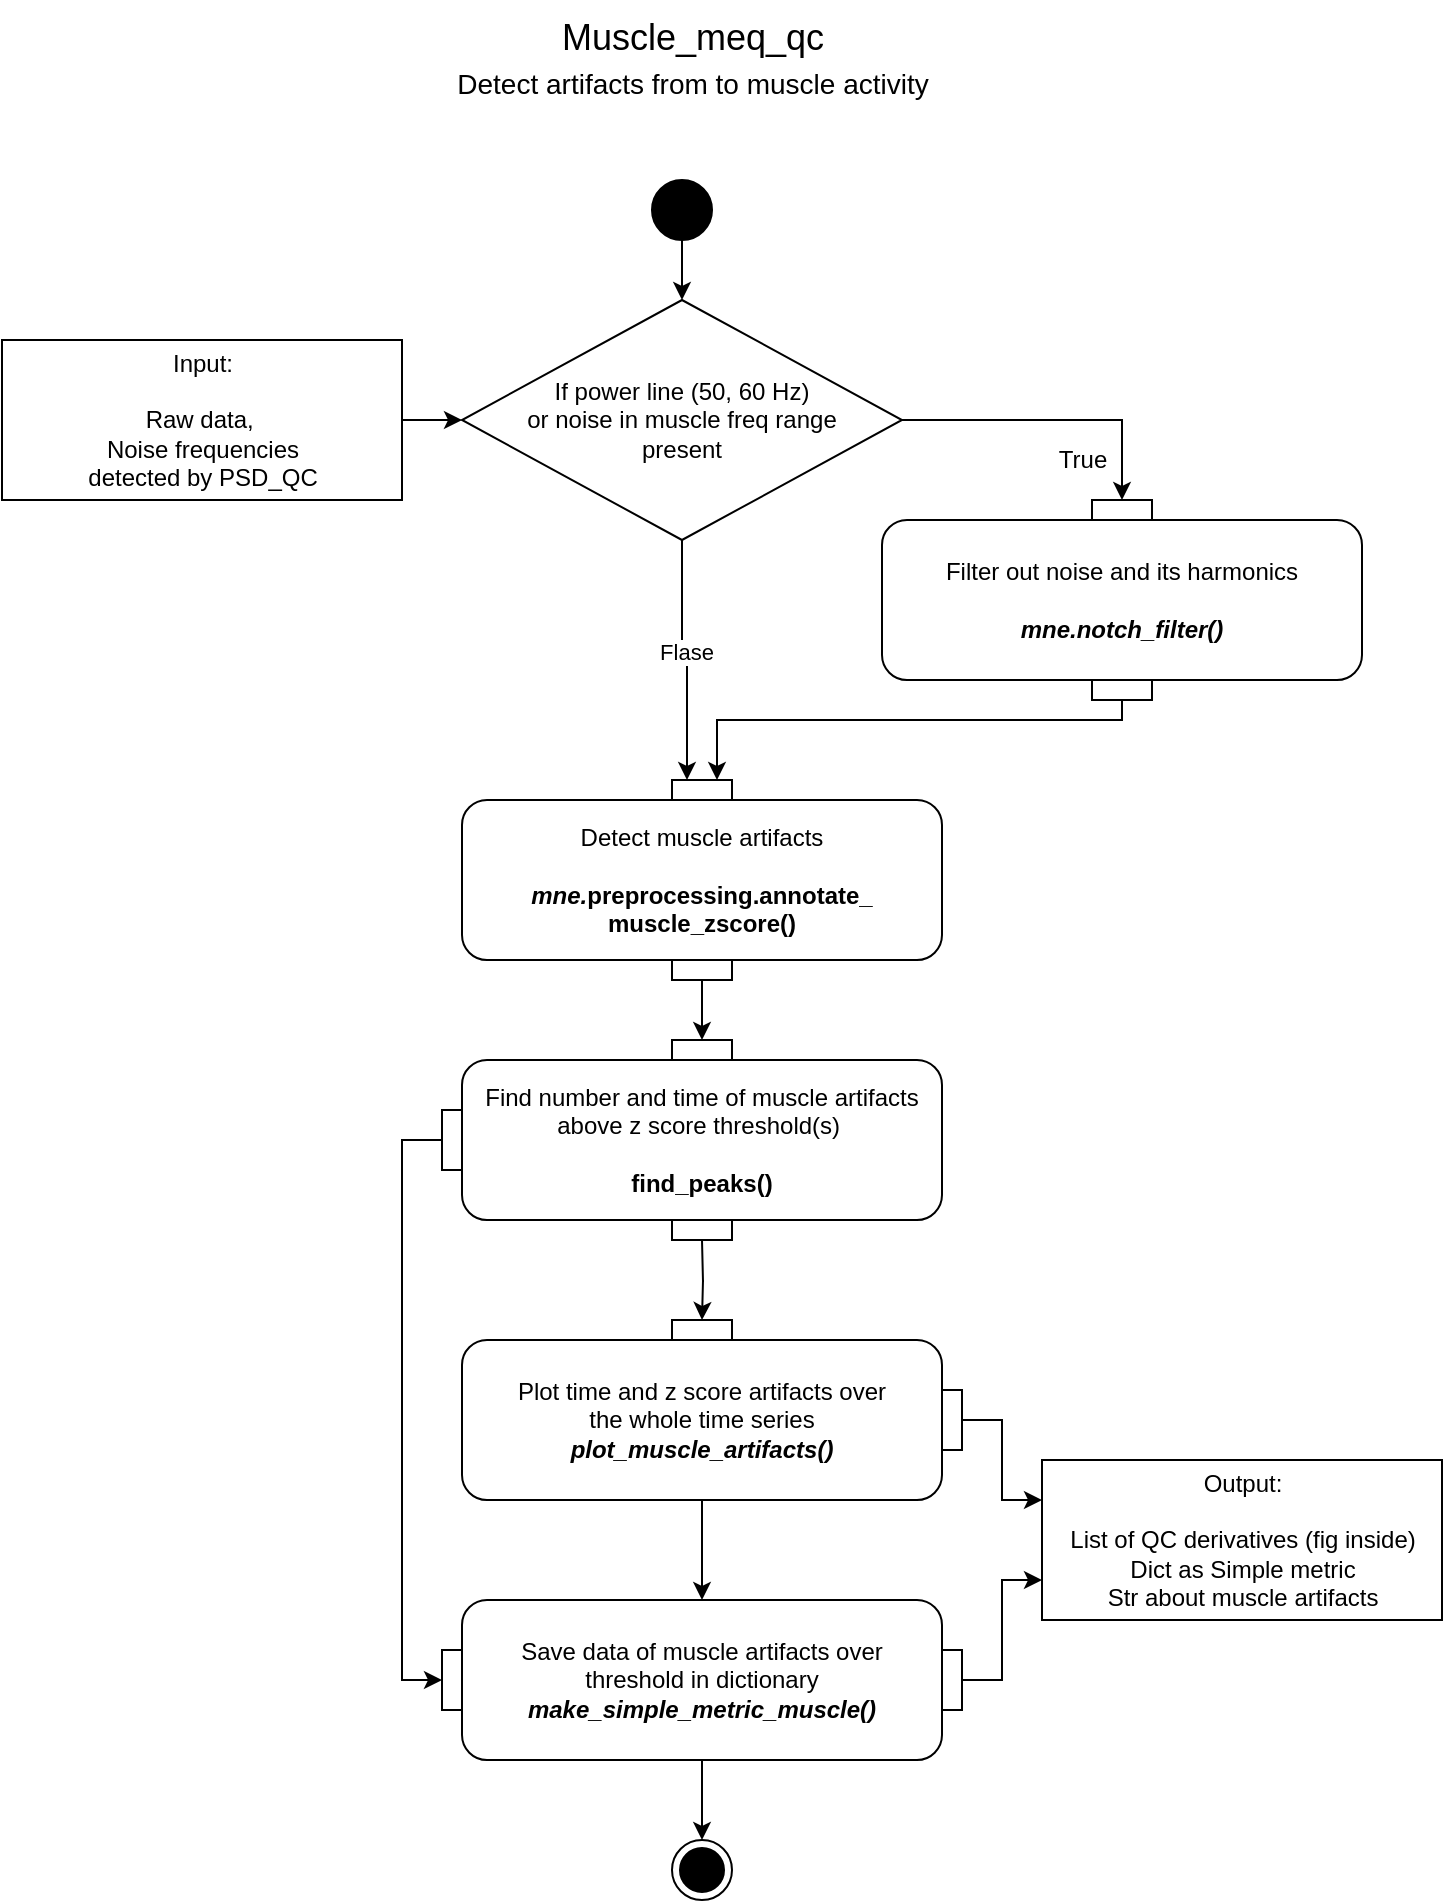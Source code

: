 <mxfile version="20.8.16" type="device"><diagram name="Page-1" id="dtkTwhtDY3SrjnRo8XkO"><mxGraphModel dx="954" dy="1074" grid="1" gridSize="10" guides="1" tooltips="1" connect="1" arrows="1" fold="1" page="0" pageScale="1" pageWidth="827" pageHeight="1169" math="0" shadow="0"><root><mxCell id="0"/><mxCell id="1" parent="0"/><mxCell id="lJstjDnfzTnsdC9-dKv9-14" value="&lt;font style=&quot;&quot;&gt;Muscle_meq_qc&lt;br&gt;&lt;font style=&quot;font-size: 14px;&quot;&gt;Detect artifacts from to muscle activity&lt;/font&gt;&lt;br&gt;&lt;/font&gt;" style="text;html=1;align=center;verticalAlign=middle;resizable=0;points=[];autosize=1;strokeColor=none;fillColor=none;fontSize=18;fontFamily=Helvetica;" parent="1" vertex="1"><mxGeometry x="475" y="-210" width="260" height="60" as="geometry"/></mxCell><mxCell id="VmBpd-jAXGRa_ZSsbWtE-30" style="edgeStyle=orthogonalEdgeStyle;rounded=0;orthogonalLoop=1;jettySize=auto;html=1;entryX=0.25;entryY=0;entryDx=0;entryDy=0;" edge="1" parent="1" source="yhwz2y4raJEEbXIZIOFM-8" target="VmBpd-jAXGRa_ZSsbWtE-28"><mxGeometry relative="1" as="geometry"/></mxCell><mxCell id="VmBpd-jAXGRa_ZSsbWtE-31" value="Flase" style="edgeLabel;html=1;align=center;verticalAlign=middle;resizable=0;points=[];" vertex="1" connectable="0" parent="VmBpd-jAXGRa_ZSsbWtE-30"><mxGeometry x="-0.087" y="2" relative="1" as="geometry"><mxPoint as="offset"/></mxGeometry></mxCell><mxCell id="yhwz2y4raJEEbXIZIOFM-8" value="If power line (50, 60 Hz) &lt;br&gt;or noise in muscle freq range &lt;br&gt;present" style="rhombus;whiteSpace=wrap;html=1;fontSize=12;" parent="1" vertex="1"><mxGeometry x="490" y="-60" width="220" height="120" as="geometry"/></mxCell><mxCell id="yhwz2y4raJEEbXIZIOFM-16" value="" style="endArrow=classic;html=1;rounded=0;fontSize=12;exitX=1;exitY=0.5;exitDx=0;exitDy=0;entryX=0.5;entryY=0;entryDx=0;entryDy=0;" parent="1" source="yhwz2y4raJEEbXIZIOFM-8" target="VmBpd-jAXGRa_ZSsbWtE-13" edge="1"><mxGeometry relative="1" as="geometry"><mxPoint x="580" y="420" as="sourcePoint"/><mxPoint x="790" y="60" as="targetPoint"/><Array as="points"><mxPoint x="820"/></Array></mxGeometry></mxCell><mxCell id="yhwz2y4raJEEbXIZIOFM-17" value="True" style="edgeLabel;resizable=0;html=1;align=center;verticalAlign=middle;fontSize=12;" parent="yhwz2y4raJEEbXIZIOFM-16" connectable="0" vertex="1"><mxGeometry relative="1" as="geometry"><mxPoint x="15" y="20" as="offset"/></mxGeometry></mxCell><mxCell id="VmBpd-jAXGRa_ZSsbWtE-4" style="edgeStyle=orthogonalEdgeStyle;rounded=0;orthogonalLoop=1;jettySize=auto;html=1;" edge="1" parent="1" source="VmBpd-jAXGRa_ZSsbWtE-1" target="yhwz2y4raJEEbXIZIOFM-8"><mxGeometry relative="1" as="geometry"/></mxCell><mxCell id="VmBpd-jAXGRa_ZSsbWtE-1" value="Input:&lt;br&gt;&lt;br&gt;Raw data,&amp;nbsp;&lt;br&gt;Noise frequencies &lt;br&gt;detected by PSD_QC" style="html=1;" vertex="1" parent="1"><mxGeometry x="260" y="-40" width="200" height="80" as="geometry"/></mxCell><mxCell id="VmBpd-jAXGRa_ZSsbWtE-3" value="" style="edgeStyle=orthogonalEdgeStyle;rounded=0;orthogonalLoop=1;jettySize=auto;html=1;" edge="1" parent="1" source="VmBpd-jAXGRa_ZSsbWtE-2" target="yhwz2y4raJEEbXIZIOFM-8"><mxGeometry relative="1" as="geometry"/></mxCell><mxCell id="VmBpd-jAXGRa_ZSsbWtE-2" value="" style="ellipse;fillColor=strokeColor;" vertex="1" parent="1"><mxGeometry x="585" y="-120" width="30" height="30" as="geometry"/></mxCell><mxCell id="VmBpd-jAXGRa_ZSsbWtE-10" value="" style="group" vertex="1" connectable="0" parent="1"><mxGeometry x="700" y="40" width="240" height="100" as="geometry"/></mxCell><mxCell id="VmBpd-jAXGRa_ZSsbWtE-11" value="Filter out noise and its harmonics&lt;br&gt;&lt;br&gt;&lt;i&gt;&lt;b&gt;mne.notch_filter()&lt;/b&gt;&lt;/i&gt;" style="html=1;align=center;verticalAlign=middle;rounded=1;absoluteArcSize=1;arcSize=25;dashed=0;fontFamily=Helvetica;fontSize=12;whiteSpace=wrap;container=0;noLabel=0;imageAlign=center;" vertex="1" parent="VmBpd-jAXGRa_ZSsbWtE-10"><mxGeometry y="10" width="240" height="80" as="geometry"/></mxCell><mxCell id="VmBpd-jAXGRa_ZSsbWtE-12" value="pinOut 2" style="fontStyle=0;labelPosition=center;verticalLabelPosition=bottom;align=center;verticalAlign=top;spacingLeft=2;fontFamily=Helvetica;fontSize=12;resizable=0;container=0;noLabel=1;" vertex="1" parent="VmBpd-jAXGRa_ZSsbWtE-10"><mxGeometry x="105" y="90" width="30" height="10" as="geometry"/></mxCell><mxCell id="VmBpd-jAXGRa_ZSsbWtE-13" value="pinIn 1" style="fontStyle=0;labelPosition=center;verticalLabelPosition=top;align=center;verticalAlign=bottom;spacingLeft=2;fontFamily=Helvetica;fontSize=12;resizable=0;container=0;noLabel=1;" vertex="1" parent="VmBpd-jAXGRa_ZSsbWtE-10"><mxGeometry x="105" width="30" height="10" as="geometry"/></mxCell><mxCell id="VmBpd-jAXGRa_ZSsbWtE-14" style="edgeStyle=orthogonalEdgeStyle;rounded=0;orthogonalLoop=1;jettySize=auto;html=1;entryX=0.75;entryY=0;entryDx=0;entryDy=0;exitX=0.5;exitY=1;exitDx=0;exitDy=0;" edge="1" parent="1" source="VmBpd-jAXGRa_ZSsbWtE-12" target="VmBpd-jAXGRa_ZSsbWtE-28"><mxGeometry relative="1" as="geometry"><mxPoint x="640.84" y="187.97" as="targetPoint"/><Array as="points"><mxPoint x="820" y="150"/><mxPoint x="618" y="150"/></Array></mxGeometry></mxCell><mxCell id="VmBpd-jAXGRa_ZSsbWtE-25" value="" style="group" vertex="1" connectable="0" parent="1"><mxGeometry x="490" y="180" width="240" height="100" as="geometry"/></mxCell><mxCell id="VmBpd-jAXGRa_ZSsbWtE-26" value="Detect muscle artifacts&lt;b&gt;&lt;i&gt;&lt;br&gt;&lt;br&gt;mne.&lt;/i&gt;&lt;/b&gt;&lt;span style=&quot;border-color: var(--border-color); font-weight: 700; background-color: initial;&quot;&gt;preprocessing.&lt;/span&gt;&lt;span style=&quot;border-color: var(--border-color); font-weight: 700; background-color: initial;&quot;&gt;annotate_&lt;br&gt;muscle_zscore()&lt;/span&gt;" style="html=1;align=center;verticalAlign=middle;rounded=1;absoluteArcSize=1;arcSize=25;dashed=0;fontFamily=Helvetica;fontSize=12;whiteSpace=wrap;container=0;noLabel=0;imageAlign=center;" vertex="1" parent="VmBpd-jAXGRa_ZSsbWtE-25"><mxGeometry y="10" width="240" height="80" as="geometry"/></mxCell><mxCell id="VmBpd-jAXGRa_ZSsbWtE-27" value="pinOut 2" style="fontStyle=0;labelPosition=center;verticalLabelPosition=bottom;align=center;verticalAlign=top;spacingLeft=2;fontFamily=Helvetica;fontSize=12;resizable=0;container=0;noLabel=1;" vertex="1" parent="VmBpd-jAXGRa_ZSsbWtE-25"><mxGeometry x="105" y="90" width="30" height="10" as="geometry"/></mxCell><mxCell id="VmBpd-jAXGRa_ZSsbWtE-28" value="pinIn 1" style="fontStyle=0;labelPosition=center;verticalLabelPosition=top;align=center;verticalAlign=bottom;spacingLeft=2;fontFamily=Helvetica;fontSize=12;resizable=0;container=0;noLabel=1;" vertex="1" parent="VmBpd-jAXGRa_ZSsbWtE-25"><mxGeometry x="105" width="30" height="10" as="geometry"/></mxCell><mxCell id="VmBpd-jAXGRa_ZSsbWtE-37" value="" style="edgeStyle=orthogonalEdgeStyle;rounded=0;orthogonalLoop=1;jettySize=auto;html=1;" edge="1" parent="1" source="VmBpd-jAXGRa_ZSsbWtE-27"><mxGeometry relative="1" as="geometry"><mxPoint x="610" y="310" as="targetPoint"/></mxGeometry></mxCell><mxCell id="VmBpd-jAXGRa_ZSsbWtE-42" value="" style="edgeStyle=orthogonalEdgeStyle;rounded=0;orthogonalLoop=1;jettySize=auto;html=1;" edge="1" parent="1"><mxGeometry relative="1" as="geometry"><mxPoint x="610" y="410" as="sourcePoint"/><mxPoint x="610" y="450" as="targetPoint"/></mxGeometry></mxCell><mxCell id="VmBpd-jAXGRa_ZSsbWtE-43" value="" style="group;flipH=1;" vertex="1" connectable="0" parent="1"><mxGeometry x="480" y="310" width="250" height="100" as="geometry"/></mxCell><mxCell id="VmBpd-jAXGRa_ZSsbWtE-44" value="Find number and time of muscle artifacts above z score threshold(s)&amp;nbsp;&lt;b style=&quot;border-color: var(--border-color);&quot;&gt;&lt;i style=&quot;border-color: var(--border-color);&quot;&gt;&lt;br style=&quot;border-color: var(--border-color);&quot;&gt;&lt;br style=&quot;border-color: var(--border-color);&quot;&gt;&lt;/i&gt;&lt;/b&gt;&lt;b&gt;&lt;span style=&quot;border-color: var(--border-color);&quot;&gt;find_peaks&lt;/span&gt;()&lt;/b&gt;" style="html=1;align=center;verticalAlign=middle;rounded=1;absoluteArcSize=1;arcSize=25;dashed=0;fontFamily=Helvetica;fontSize=12;whiteSpace=wrap;container=0;noLabel=0;imageAlign=center;" vertex="1" parent="VmBpd-jAXGRa_ZSsbWtE-43"><mxGeometry x="10" y="10" width="240" height="80" as="geometry"/></mxCell><mxCell id="VmBpd-jAXGRa_ZSsbWtE-45" value="pinOut 2" style="fontStyle=0;labelPosition=center;verticalLabelPosition=bottom;align=center;verticalAlign=top;spacingLeft=2;fontFamily=Helvetica;fontSize=12;resizable=0;container=0;noLabel=1;" vertex="1" parent="VmBpd-jAXGRa_ZSsbWtE-43"><mxGeometry x="115" y="90" width="30" height="10" as="geometry"/></mxCell><mxCell id="VmBpd-jAXGRa_ZSsbWtE-46" value="pinOut 1" style="fontStyle=0;labelPosition=right;verticalLabelPosition=middle;align=left;verticalAlign=middle;spacingLeft=2;fontFamily=Helvetica;fontSize=12;resizable=0;container=0;noLabel=1;" vertex="1" parent="VmBpd-jAXGRa_ZSsbWtE-43"><mxGeometry y="35" width="10" height="30" as="geometry"/></mxCell><mxCell id="VmBpd-jAXGRa_ZSsbWtE-47" value="pinIn 1" style="fontStyle=0;labelPosition=center;verticalLabelPosition=top;align=center;verticalAlign=bottom;spacingLeft=2;fontFamily=Helvetica;fontSize=12;resizable=0;container=0;noLabel=1;" vertex="1" parent="VmBpd-jAXGRa_ZSsbWtE-43"><mxGeometry x="115" width="30" height="10" as="geometry"/></mxCell><mxCell id="VmBpd-jAXGRa_ZSsbWtE-52" value="" style="group;flipH=1;flipV=0;" vertex="1" connectable="0" parent="1"><mxGeometry x="490" y="450" width="250" height="90" as="geometry"/></mxCell><mxCell id="VmBpd-jAXGRa_ZSsbWtE-53" value="&lt;span style=&quot;border-color: var(--border-color);&quot;&gt;Plot time and z score&amp;nbsp;artifacts over the&amp;nbsp;whole time series&lt;br style=&quot;border-color: var(--border-color);&quot;&gt;&lt;b style=&quot;border-color: var(--border-color);&quot;&gt;&lt;i style=&quot;border-color: var(--border-color);&quot;&gt;plot_muscle_artifacts()&lt;/i&gt;&lt;/b&gt;&lt;br&gt;&lt;/span&gt;" style="html=1;align=center;verticalAlign=middle;rounded=1;absoluteArcSize=1;arcSize=25;dashed=0;fontFamily=Helvetica;fontSize=12;whiteSpace=wrap;container=0;noLabel=0;imageAlign=center;" vertex="1" parent="VmBpd-jAXGRa_ZSsbWtE-52"><mxGeometry y="10" width="240" height="80" as="geometry"/></mxCell><mxCell id="VmBpd-jAXGRa_ZSsbWtE-54" value="pinIn 2" style="fontStyle=0;labelPosition=left;verticalLabelPosition=middle;align=right;verticalAlign=middle;spacingLeft=2;fontFamily=Helvetica;fontSize=12;flipH=0;resizable=0;container=0;noLabel=1;" vertex="1" parent="VmBpd-jAXGRa_ZSsbWtE-52"><mxGeometry x="240" y="35" width="10" height="30" as="geometry"/></mxCell><mxCell id="VmBpd-jAXGRa_ZSsbWtE-55" value="pinIn 1" style="fontStyle=0;labelPosition=center;verticalLabelPosition=top;align=center;verticalAlign=bottom;spacingLeft=2;fontFamily=Helvetica;fontSize=12;resizable=0;container=0;noLabel=1;" vertex="1" parent="VmBpd-jAXGRa_ZSsbWtE-52"><mxGeometry x="105" width="30" height="10" as="geometry"/></mxCell><mxCell id="VmBpd-jAXGRa_ZSsbWtE-59" value="Output:&lt;br&gt;&lt;br&gt;List of QC derivatives (fig inside)&lt;br&gt;Dict as Simple metric&lt;br&gt;Str about muscle artifacts" style="html=1;dashed=0;fontFamily=Helvetica;fontSize=12;fontColor=rgb(0, 0, 0);align=center;strokeColor=rgb(0, 0, 0);fillColor=rgb(255, 255, 255);" vertex="1" parent="1"><mxGeometry x="780" y="520" width="200" height="80" as="geometry"/></mxCell><mxCell id="VmBpd-jAXGRa_ZSsbWtE-60" value="" style="group" vertex="1" connectable="0" parent="1"><mxGeometry x="480" y="590" width="260" height="80" as="geometry"/></mxCell><mxCell id="VmBpd-jAXGRa_ZSsbWtE-61" value="Save data of muscle&amp;nbsp;artifacts over threshold&amp;nbsp;in dictionary&lt;br style=&quot;border-color: var(--border-color);&quot;&gt;&lt;b style=&quot;border-color: var(--border-color);&quot;&gt;&lt;i style=&quot;border-color: var(--border-color);&quot;&gt;make_simple_metric_muscle()&lt;/i&gt;&lt;/b&gt;" style="html=1;align=center;verticalAlign=middle;rounded=1;absoluteArcSize=1;arcSize=25;dashed=0;fontFamily=Helvetica;fontSize=12;whiteSpace=wrap;container=0;noLabel=0;imageAlign=center;" vertex="1" parent="VmBpd-jAXGRa_ZSsbWtE-60"><mxGeometry x="10" width="240" height="80" as="geometry"/></mxCell><mxCell id="VmBpd-jAXGRa_ZSsbWtE-62" value="pinOut 1" style="fontStyle=0;labelPosition=right;verticalLabelPosition=middle;align=left;verticalAlign=middle;spacingLeft=2;fontFamily=Helvetica;fontSize=12;resizable=0;container=0;noLabel=1;" vertex="1" parent="VmBpd-jAXGRa_ZSsbWtE-60"><mxGeometry x="250" y="25" width="10" height="30" as="geometry"/></mxCell><mxCell id="VmBpd-jAXGRa_ZSsbWtE-63" value="pinIn 2" style="fontStyle=0;labelPosition=left;verticalLabelPosition=middle;align=right;verticalAlign=middle;spacingLeft=2;fontFamily=Helvetica;fontSize=12;flipH=0;resizable=0;container=0;noLabel=1;" vertex="1" parent="VmBpd-jAXGRa_ZSsbWtE-60"><mxGeometry y="25" width="10" height="30" as="geometry"/></mxCell><mxCell id="VmBpd-jAXGRa_ZSsbWtE-67" value="" style="ellipse;html=1;shape=endState;fillColor=strokeColor;" vertex="1" parent="1"><mxGeometry x="595" y="710" width="30" height="30" as="geometry"/></mxCell><mxCell id="VmBpd-jAXGRa_ZSsbWtE-68" value="" style="edgeStyle=orthogonalEdgeStyle;rounded=0;orthogonalLoop=1;jettySize=auto;html=1;" edge="1" parent="1" source="VmBpd-jAXGRa_ZSsbWtE-61" target="VmBpd-jAXGRa_ZSsbWtE-67"><mxGeometry relative="1" as="geometry"/></mxCell><mxCell id="VmBpd-jAXGRa_ZSsbWtE-69" value="" style="edgeStyle=orthogonalEdgeStyle;rounded=0;orthogonalLoop=1;jettySize=auto;html=1;" edge="1" parent="1" source="VmBpd-jAXGRa_ZSsbWtE-53" target="VmBpd-jAXGRa_ZSsbWtE-61"><mxGeometry relative="1" as="geometry"/></mxCell><mxCell id="VmBpd-jAXGRa_ZSsbWtE-70" style="edgeStyle=orthogonalEdgeStyle;rounded=0;orthogonalLoop=1;jettySize=auto;html=1;entryX=0;entryY=0.5;entryDx=0;entryDy=0;" edge="1" parent="1" source="VmBpd-jAXGRa_ZSsbWtE-46" target="VmBpd-jAXGRa_ZSsbWtE-63"><mxGeometry relative="1" as="geometry"><Array as="points"><mxPoint x="460" y="360"/><mxPoint x="460" y="630"/></Array></mxGeometry></mxCell><mxCell id="VmBpd-jAXGRa_ZSsbWtE-71" style="edgeStyle=orthogonalEdgeStyle;rounded=0;orthogonalLoop=1;jettySize=auto;html=1;entryX=0;entryY=0.25;entryDx=0;entryDy=0;" edge="1" parent="1" source="VmBpd-jAXGRa_ZSsbWtE-54" target="VmBpd-jAXGRa_ZSsbWtE-59"><mxGeometry relative="1" as="geometry"/></mxCell><mxCell id="VmBpd-jAXGRa_ZSsbWtE-72" style="edgeStyle=orthogonalEdgeStyle;rounded=0;orthogonalLoop=1;jettySize=auto;html=1;entryX=0;entryY=0.75;entryDx=0;entryDy=0;" edge="1" parent="1" source="VmBpd-jAXGRa_ZSsbWtE-62" target="VmBpd-jAXGRa_ZSsbWtE-59"><mxGeometry relative="1" as="geometry"/></mxCell></root></mxGraphModel></diagram></mxfile>